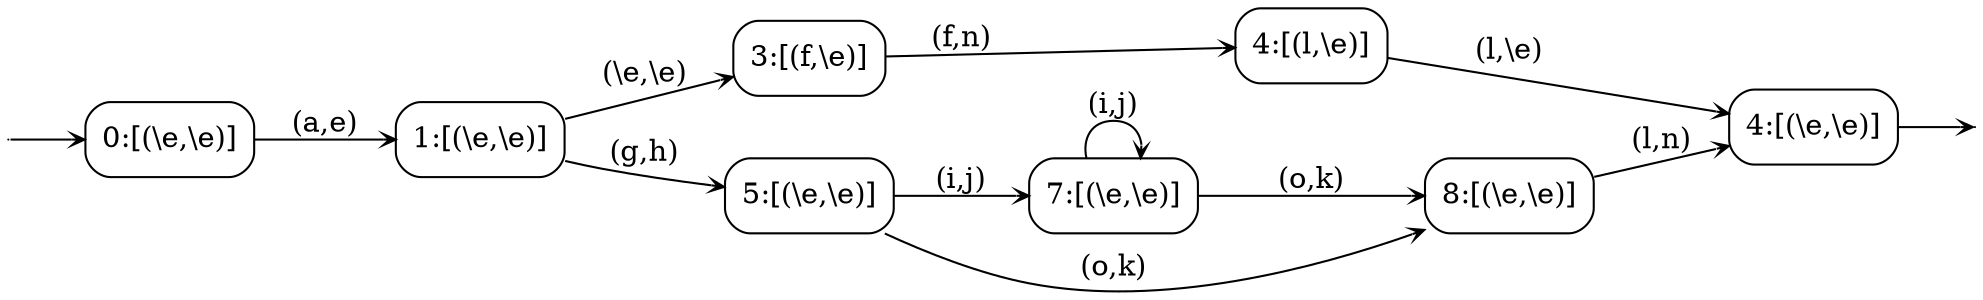 digraph
{
  vcsn_context = "lat<wordset<char_letters(afgilo)>, wordset<char_letters(ehjkn)>>, z"
  rankdir = LR
  edge [arrowhead = vee, arrowsize = .6]
  {
    node [shape = point, width = 0]
    I0
    F6
  }
  {
    node [shape = circle, style = rounded, width = 0.5]
    0 [label = "0:[(\\e,\\e)]", shape = box]
    1 [label = "1:[(\\e,\\e)]", shape = box]
    2 [label = "3:[(f,\\e)]", shape = box]
    3 [label = "5:[(\\e,\\e)]", shape = box]
    4 [label = "7:[(\\e,\\e)]", shape = box]
    5 [label = "8:[(\\e,\\e)]", shape = box]
    6 [label = "4:[(\\e,\\e)]", shape = box]
    7 [label = "4:[(l,\\e)]", shape = box]
  }
  I0 -> 0
  0 -> 1 [label = "(a,e)"]
  1 -> 2 [label = "(\\e,\\e)"]
  1 -> 3 [label = "(g,h)"]
  2 -> 7 [label = "(f,n)"]
  3 -> 4 [label = "(i,j)"]
  3 -> 5 [label = "(o,k)"]
  4 -> 4 [label = "(i,j)"]
  4 -> 5 [label = "(o,k)"]
  5 -> 6 [label = "(l,n)"]
  6 -> F6
  7 -> 6 [label = "(l,\\e)"]
}
